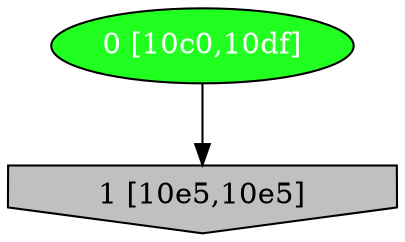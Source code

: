diGraph client{
	client_0  [style=filled fillcolor="#20FF20" fontcolor="#ffffff" shape=oval label="0 [10c0,10df]"]
	client_1  [style=filled fillcolor="#C0C0C0" fontcolor="#000000" shape=invhouse label="1 [10e5,10e5]"]

	client_0 -> client_1
}